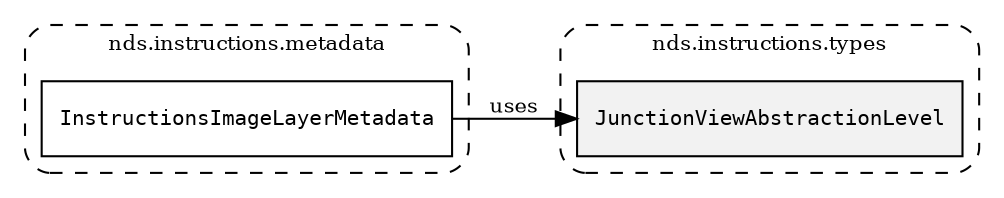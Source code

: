 /**
 * This dot file creates symbol collaboration diagram for JunctionViewAbstractionLevel.
 */
digraph ZSERIO
{
    node [shape=box, fontsize=10];
    rankdir="LR";
    fontsize=10;
    tooltip="JunctionViewAbstractionLevel collaboration diagram";

    subgraph "cluster_nds.instructions.types"
    {
        style="dashed, rounded";
        label="nds.instructions.types";
        tooltip="Package nds.instructions.types";
        href="../../../content/packages/nds.instructions.types.html#Package-nds-instructions-types";
        target="_parent";

        "JunctionViewAbstractionLevel" [style="filled", fillcolor="#0000000D", target="_parent", label=<<font face="monospace"><table align="center" border="0" cellspacing="0" cellpadding="0"><tr><td href="../../../content/packages/nds.instructions.types.html#Enum-JunctionViewAbstractionLevel" title="Enum defined in nds.instructions.types">JunctionViewAbstractionLevel</td></tr></table></font>>];
    }

    subgraph "cluster_nds.instructions.metadata"
    {
        style="dashed, rounded";
        label="nds.instructions.metadata";
        tooltip="Package nds.instructions.metadata";
        href="../../../content/packages/nds.instructions.metadata.html#Package-nds-instructions-metadata";
        target="_parent";

        "InstructionsImageLayerMetadata" [target="_parent", label=<<font face="monospace"><table align="center" border="0" cellspacing="0" cellpadding="0"><tr><td href="../../../content/packages/nds.instructions.metadata.html#Structure-InstructionsImageLayerMetadata" title="Structure defined in nds.instructions.metadata">InstructionsImageLayerMetadata</td></tr></table></font>>];
    }

    "InstructionsImageLayerMetadata" -> "JunctionViewAbstractionLevel" [label="uses", fontsize=10];
}

